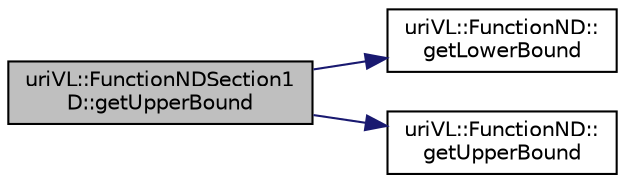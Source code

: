 digraph "uriVL::FunctionNDSection1D::getUpperBound"
{
  edge [fontname="Helvetica",fontsize="10",labelfontname="Helvetica",labelfontsize="10"];
  node [fontname="Helvetica",fontsize="10",shape=record];
  rankdir="LR";
  Node1 [label="uriVL::FunctionNDSection1\lD::getUpperBound",height=0.2,width=0.4,color="black", fillcolor="grey75", style="filled", fontcolor="black"];
  Node1 -> Node2 [color="midnightblue",fontsize="10",style="solid",fontname="Helvetica"];
  Node2 [label="uriVL::FunctionND::\lgetLowerBound",height=0.2,width=0.4,color="black", fillcolor="white", style="filled",URL="$classuriVL_1_1FunctionND.html#ac0883afa81f071d477c157dfafd5f271",tooltip="Returns the lower bounds of this function&#39;s domain of definition. "];
  Node1 -> Node3 [color="midnightblue",fontsize="10",style="solid",fontname="Helvetica"];
  Node3 [label="uriVL::FunctionND::\lgetUpperBound",height=0.2,width=0.4,color="black", fillcolor="white", style="filled",URL="$classuriVL_1_1FunctionND.html#ad18c3155fe2360be33e4b81030176f03",tooltip="Returns the upper bounds of this function&#39;s domain of definition. "];
}
